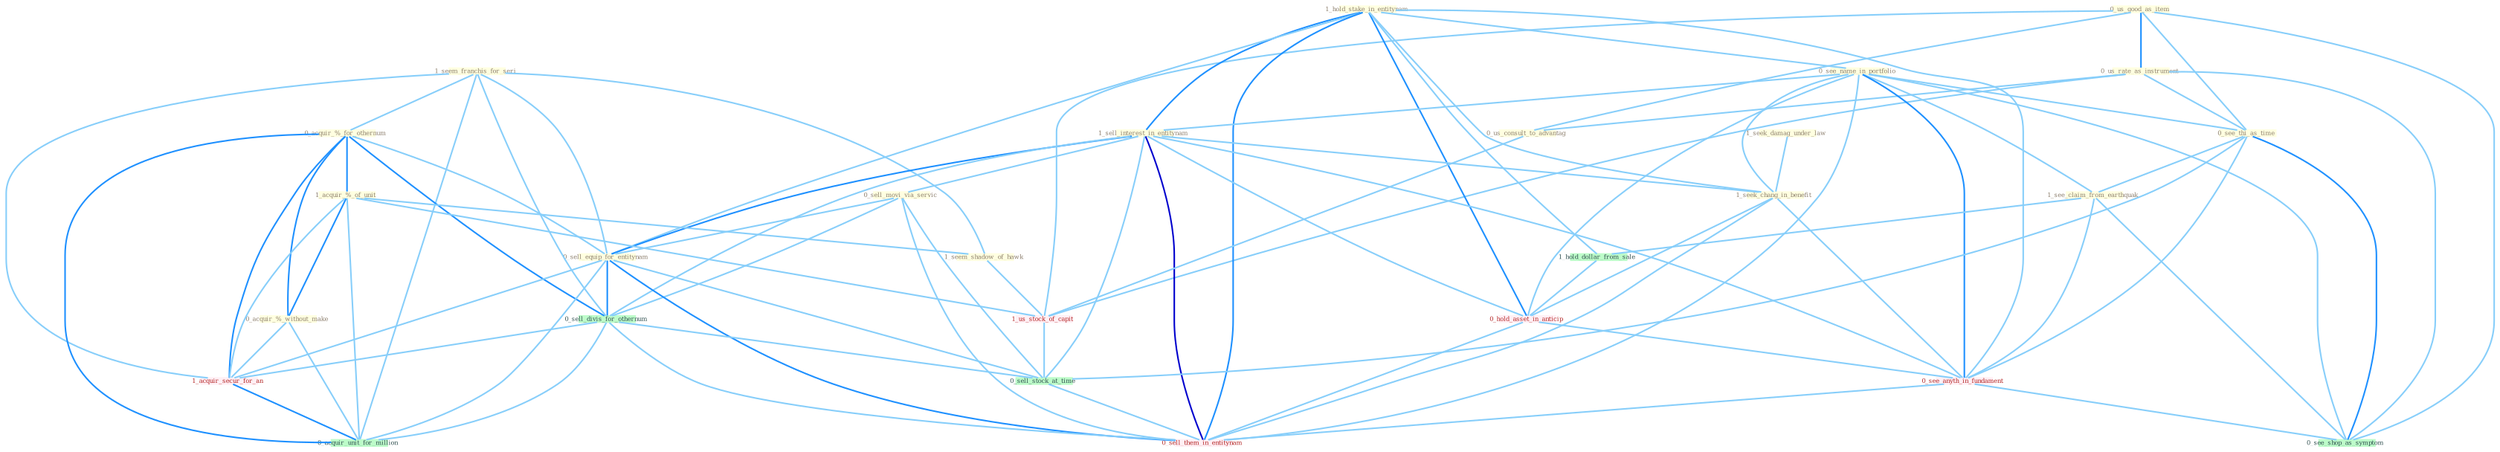 Graph G{ 
    node
    [shape=polygon,style=filled,width=.5,height=.06,color="#BDFCC9",fixedsize=true,fontsize=4,
    fontcolor="#2f4f4f"];
    {node
    [color="#ffffe0", fontcolor="#8b7d6b"] "1_seem_franchis_for_seri " "0_us_good_as_item " "0_us_rate_as_instrument " "1_hold_stake_in_entitynam " "0_see_name_in_portfolio " "1_seek_damag_under_law " "1_sell_interest_in_entitynam " "0_acquir_%_for_othernum " "0_sell_movi_via_servic " "0_see_thi_as_time " "1_acquir_%_of_unit " "0_acquir_%_without_make " "0_us_consult_to_advantag " "0_sell_equip_for_entitynam " "1_seek_chang_in_benefit " "1_seem_shadow_of_hawk " "1_see_claim_from_earthquak "}
{node [color="#fff0f5", fontcolor="#b22222"] "1_acquir_secur_for_an " "1_us_stock_of_capit " "0_hold_asset_in_anticip " "0_see_anyth_in_fundament " "0_sell_them_in_entitynam "}
edge [color="#B0E2FF"];

	"1_seem_franchis_for_seri " -- "0_acquir_%_for_othernum " [w="1", color="#87cefa" ];
	"1_seem_franchis_for_seri " -- "0_sell_equip_for_entitynam " [w="1", color="#87cefa" ];
	"1_seem_franchis_for_seri " -- "1_seem_shadow_of_hawk " [w="1", color="#87cefa" ];
	"1_seem_franchis_for_seri " -- "0_sell_divis_for_othernum " [w="1", color="#87cefa" ];
	"1_seem_franchis_for_seri " -- "1_acquir_secur_for_an " [w="1", color="#87cefa" ];
	"1_seem_franchis_for_seri " -- "0_acquir_unit_for_million " [w="1", color="#87cefa" ];
	"0_us_good_as_item " -- "0_us_rate_as_instrument " [w="2", color="#1e90ff" , len=0.8];
	"0_us_good_as_item " -- "0_see_thi_as_time " [w="1", color="#87cefa" ];
	"0_us_good_as_item " -- "0_us_consult_to_advantag " [w="1", color="#87cefa" ];
	"0_us_good_as_item " -- "1_us_stock_of_capit " [w="1", color="#87cefa" ];
	"0_us_good_as_item " -- "0_see_shop_as_symptom " [w="1", color="#87cefa" ];
	"0_us_rate_as_instrument " -- "0_see_thi_as_time " [w="1", color="#87cefa" ];
	"0_us_rate_as_instrument " -- "0_us_consult_to_advantag " [w="1", color="#87cefa" ];
	"0_us_rate_as_instrument " -- "1_us_stock_of_capit " [w="1", color="#87cefa" ];
	"0_us_rate_as_instrument " -- "0_see_shop_as_symptom " [w="1", color="#87cefa" ];
	"1_hold_stake_in_entitynam " -- "0_see_name_in_portfolio " [w="1", color="#87cefa" ];
	"1_hold_stake_in_entitynam " -- "1_sell_interest_in_entitynam " [w="2", color="#1e90ff" , len=0.8];
	"1_hold_stake_in_entitynam " -- "0_sell_equip_for_entitynam " [w="1", color="#87cefa" ];
	"1_hold_stake_in_entitynam " -- "1_seek_chang_in_benefit " [w="1", color="#87cefa" ];
	"1_hold_stake_in_entitynam " -- "1_hold_dollar_from_sale " [w="1", color="#87cefa" ];
	"1_hold_stake_in_entitynam " -- "0_hold_asset_in_anticip " [w="2", color="#1e90ff" , len=0.8];
	"1_hold_stake_in_entitynam " -- "0_see_anyth_in_fundament " [w="1", color="#87cefa" ];
	"1_hold_stake_in_entitynam " -- "0_sell_them_in_entitynam " [w="2", color="#1e90ff" , len=0.8];
	"0_see_name_in_portfolio " -- "1_sell_interest_in_entitynam " [w="1", color="#87cefa" ];
	"0_see_name_in_portfolio " -- "0_see_thi_as_time " [w="1", color="#87cefa" ];
	"0_see_name_in_portfolio " -- "1_seek_chang_in_benefit " [w="1", color="#87cefa" ];
	"0_see_name_in_portfolio " -- "1_see_claim_from_earthquak " [w="1", color="#87cefa" ];
	"0_see_name_in_portfolio " -- "0_hold_asset_in_anticip " [w="1", color="#87cefa" ];
	"0_see_name_in_portfolio " -- "0_see_anyth_in_fundament " [w="2", color="#1e90ff" , len=0.8];
	"0_see_name_in_portfolio " -- "0_see_shop_as_symptom " [w="1", color="#87cefa" ];
	"0_see_name_in_portfolio " -- "0_sell_them_in_entitynam " [w="1", color="#87cefa" ];
	"1_seek_damag_under_law " -- "1_seek_chang_in_benefit " [w="1", color="#87cefa" ];
	"1_sell_interest_in_entitynam " -- "0_sell_movi_via_servic " [w="1", color="#87cefa" ];
	"1_sell_interest_in_entitynam " -- "0_sell_equip_for_entitynam " [w="2", color="#1e90ff" , len=0.8];
	"1_sell_interest_in_entitynam " -- "1_seek_chang_in_benefit " [w="1", color="#87cefa" ];
	"1_sell_interest_in_entitynam " -- "0_sell_divis_for_othernum " [w="1", color="#87cefa" ];
	"1_sell_interest_in_entitynam " -- "0_hold_asset_in_anticip " [w="1", color="#87cefa" ];
	"1_sell_interest_in_entitynam " -- "0_sell_stock_at_time " [w="1", color="#87cefa" ];
	"1_sell_interest_in_entitynam " -- "0_see_anyth_in_fundament " [w="1", color="#87cefa" ];
	"1_sell_interest_in_entitynam " -- "0_sell_them_in_entitynam " [w="3", color="#0000cd" , len=0.6];
	"0_acquir_%_for_othernum " -- "1_acquir_%_of_unit " [w="2", color="#1e90ff" , len=0.8];
	"0_acquir_%_for_othernum " -- "0_acquir_%_without_make " [w="2", color="#1e90ff" , len=0.8];
	"0_acquir_%_for_othernum " -- "0_sell_equip_for_entitynam " [w="1", color="#87cefa" ];
	"0_acquir_%_for_othernum " -- "0_sell_divis_for_othernum " [w="2", color="#1e90ff" , len=0.8];
	"0_acquir_%_for_othernum " -- "1_acquir_secur_for_an " [w="2", color="#1e90ff" , len=0.8];
	"0_acquir_%_for_othernum " -- "0_acquir_unit_for_million " [w="2", color="#1e90ff" , len=0.8];
	"0_sell_movi_via_servic " -- "0_sell_equip_for_entitynam " [w="1", color="#87cefa" ];
	"0_sell_movi_via_servic " -- "0_sell_divis_for_othernum " [w="1", color="#87cefa" ];
	"0_sell_movi_via_servic " -- "0_sell_stock_at_time " [w="1", color="#87cefa" ];
	"0_sell_movi_via_servic " -- "0_sell_them_in_entitynam " [w="1", color="#87cefa" ];
	"0_see_thi_as_time " -- "1_see_claim_from_earthquak " [w="1", color="#87cefa" ];
	"0_see_thi_as_time " -- "0_sell_stock_at_time " [w="1", color="#87cefa" ];
	"0_see_thi_as_time " -- "0_see_anyth_in_fundament " [w="1", color="#87cefa" ];
	"0_see_thi_as_time " -- "0_see_shop_as_symptom " [w="2", color="#1e90ff" , len=0.8];
	"1_acquir_%_of_unit " -- "0_acquir_%_without_make " [w="2", color="#1e90ff" , len=0.8];
	"1_acquir_%_of_unit " -- "1_seem_shadow_of_hawk " [w="1", color="#87cefa" ];
	"1_acquir_%_of_unit " -- "1_acquir_secur_for_an " [w="1", color="#87cefa" ];
	"1_acquir_%_of_unit " -- "1_us_stock_of_capit " [w="1", color="#87cefa" ];
	"1_acquir_%_of_unit " -- "0_acquir_unit_for_million " [w="1", color="#87cefa" ];
	"0_acquir_%_without_make " -- "1_acquir_secur_for_an " [w="1", color="#87cefa" ];
	"0_acquir_%_without_make " -- "0_acquir_unit_for_million " [w="1", color="#87cefa" ];
	"0_us_consult_to_advantag " -- "1_us_stock_of_capit " [w="1", color="#87cefa" ];
	"0_sell_equip_for_entitynam " -- "0_sell_divis_for_othernum " [w="2", color="#1e90ff" , len=0.8];
	"0_sell_equip_for_entitynam " -- "1_acquir_secur_for_an " [w="1", color="#87cefa" ];
	"0_sell_equip_for_entitynam " -- "0_sell_stock_at_time " [w="1", color="#87cefa" ];
	"0_sell_equip_for_entitynam " -- "0_acquir_unit_for_million " [w="1", color="#87cefa" ];
	"0_sell_equip_for_entitynam " -- "0_sell_them_in_entitynam " [w="2", color="#1e90ff" , len=0.8];
	"1_seek_chang_in_benefit " -- "0_hold_asset_in_anticip " [w="1", color="#87cefa" ];
	"1_seek_chang_in_benefit " -- "0_see_anyth_in_fundament " [w="1", color="#87cefa" ];
	"1_seek_chang_in_benefit " -- "0_sell_them_in_entitynam " [w="1", color="#87cefa" ];
	"1_seem_shadow_of_hawk " -- "1_us_stock_of_capit " [w="1", color="#87cefa" ];
	"1_see_claim_from_earthquak " -- "1_hold_dollar_from_sale " [w="1", color="#87cefa" ];
	"1_see_claim_from_earthquak " -- "0_see_anyth_in_fundament " [w="1", color="#87cefa" ];
	"1_see_claim_from_earthquak " -- "0_see_shop_as_symptom " [w="1", color="#87cefa" ];
	"0_sell_divis_for_othernum " -- "1_acquir_secur_for_an " [w="1", color="#87cefa" ];
	"0_sell_divis_for_othernum " -- "0_sell_stock_at_time " [w="1", color="#87cefa" ];
	"0_sell_divis_for_othernum " -- "0_acquir_unit_for_million " [w="1", color="#87cefa" ];
	"0_sell_divis_for_othernum " -- "0_sell_them_in_entitynam " [w="1", color="#87cefa" ];
	"1_acquir_secur_for_an " -- "0_acquir_unit_for_million " [w="2", color="#1e90ff" , len=0.8];
	"1_us_stock_of_capit " -- "0_sell_stock_at_time " [w="1", color="#87cefa" ];
	"1_hold_dollar_from_sale " -- "0_hold_asset_in_anticip " [w="1", color="#87cefa" ];
	"0_hold_asset_in_anticip " -- "0_see_anyth_in_fundament " [w="1", color="#87cefa" ];
	"0_hold_asset_in_anticip " -- "0_sell_them_in_entitynam " [w="1", color="#87cefa" ];
	"0_sell_stock_at_time " -- "0_sell_them_in_entitynam " [w="1", color="#87cefa" ];
	"0_see_anyth_in_fundament " -- "0_see_shop_as_symptom " [w="1", color="#87cefa" ];
	"0_see_anyth_in_fundament " -- "0_sell_them_in_entitynam " [w="1", color="#87cefa" ];
}